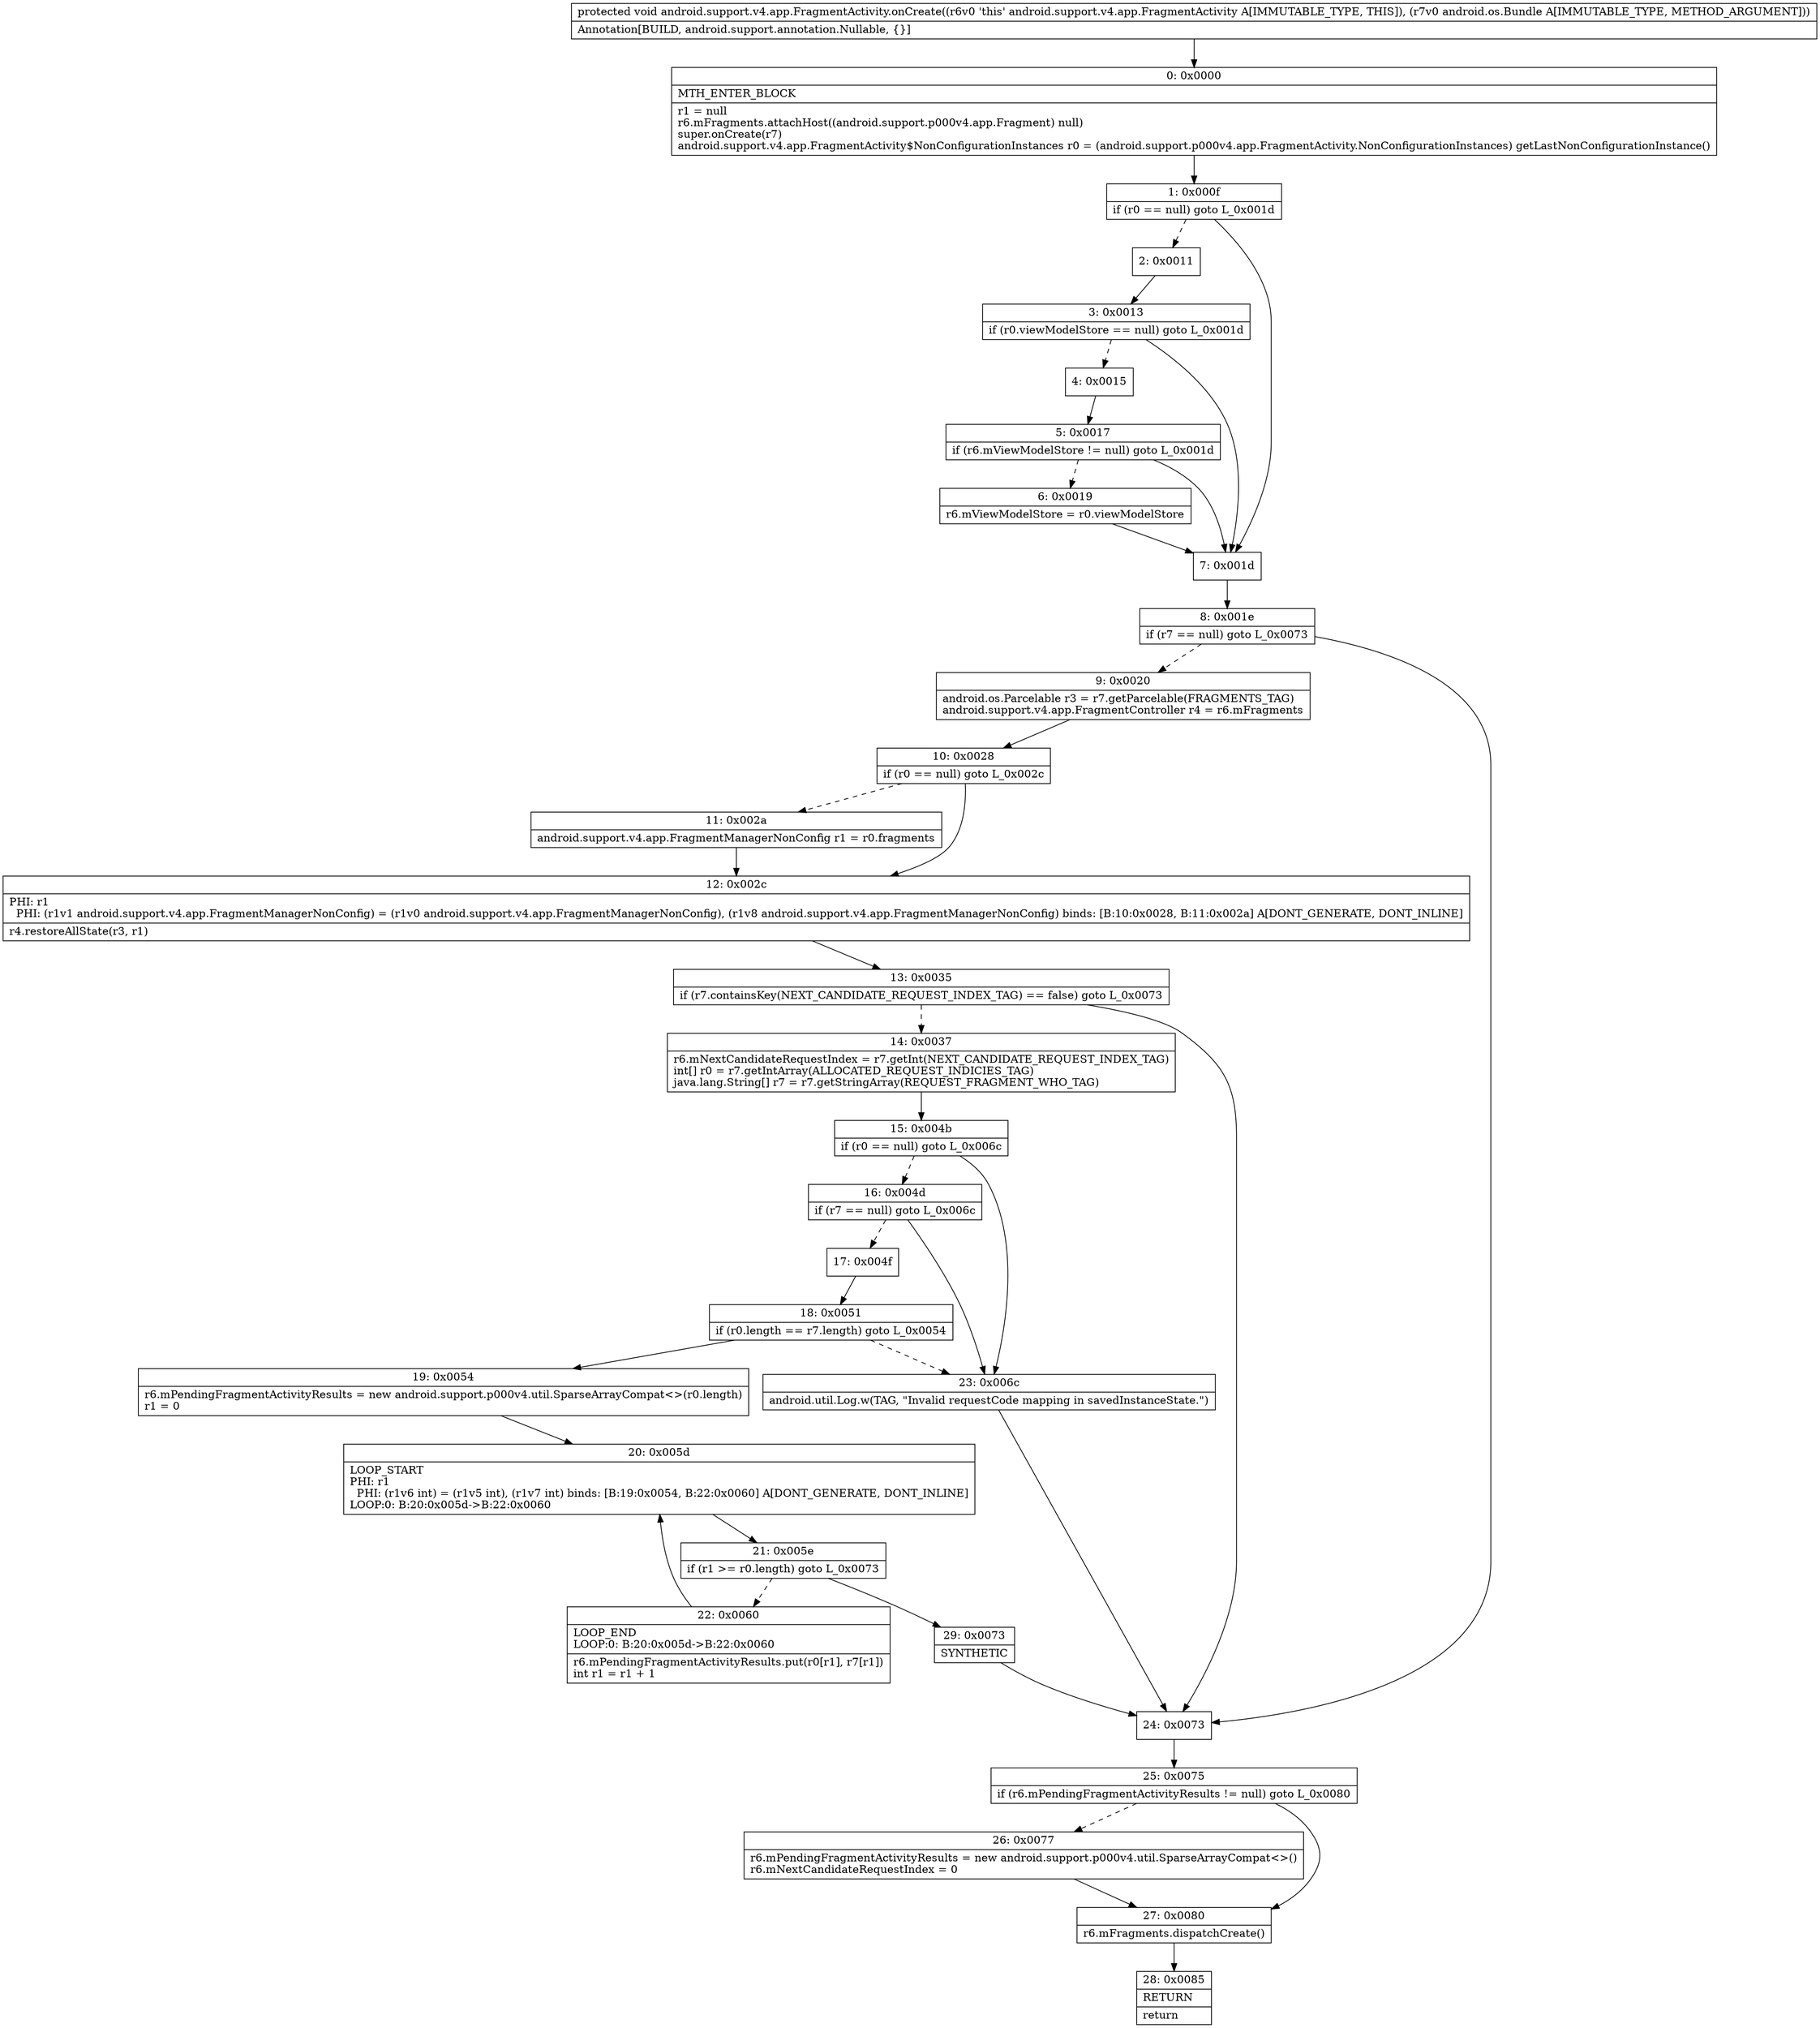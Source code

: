 digraph "CFG forandroid.support.v4.app.FragmentActivity.onCreate(Landroid\/os\/Bundle;)V" {
Node_0 [shape=record,label="{0\:\ 0x0000|MTH_ENTER_BLOCK\l|r1 = null\lr6.mFragments.attachHost((android.support.p000v4.app.Fragment) null)\lsuper.onCreate(r7)\landroid.support.v4.app.FragmentActivity$NonConfigurationInstances r0 = (android.support.p000v4.app.FragmentActivity.NonConfigurationInstances) getLastNonConfigurationInstance()\l}"];
Node_1 [shape=record,label="{1\:\ 0x000f|if (r0 == null) goto L_0x001d\l}"];
Node_2 [shape=record,label="{2\:\ 0x0011}"];
Node_3 [shape=record,label="{3\:\ 0x0013|if (r0.viewModelStore == null) goto L_0x001d\l}"];
Node_4 [shape=record,label="{4\:\ 0x0015}"];
Node_5 [shape=record,label="{5\:\ 0x0017|if (r6.mViewModelStore != null) goto L_0x001d\l}"];
Node_6 [shape=record,label="{6\:\ 0x0019|r6.mViewModelStore = r0.viewModelStore\l}"];
Node_7 [shape=record,label="{7\:\ 0x001d}"];
Node_8 [shape=record,label="{8\:\ 0x001e|if (r7 == null) goto L_0x0073\l}"];
Node_9 [shape=record,label="{9\:\ 0x0020|android.os.Parcelable r3 = r7.getParcelable(FRAGMENTS_TAG)\landroid.support.v4.app.FragmentController r4 = r6.mFragments\l}"];
Node_10 [shape=record,label="{10\:\ 0x0028|if (r0 == null) goto L_0x002c\l}"];
Node_11 [shape=record,label="{11\:\ 0x002a|android.support.v4.app.FragmentManagerNonConfig r1 = r0.fragments\l}"];
Node_12 [shape=record,label="{12\:\ 0x002c|PHI: r1 \l  PHI: (r1v1 android.support.v4.app.FragmentManagerNonConfig) = (r1v0 android.support.v4.app.FragmentManagerNonConfig), (r1v8 android.support.v4.app.FragmentManagerNonConfig) binds: [B:10:0x0028, B:11:0x002a] A[DONT_GENERATE, DONT_INLINE]\l|r4.restoreAllState(r3, r1)\l}"];
Node_13 [shape=record,label="{13\:\ 0x0035|if (r7.containsKey(NEXT_CANDIDATE_REQUEST_INDEX_TAG) == false) goto L_0x0073\l}"];
Node_14 [shape=record,label="{14\:\ 0x0037|r6.mNextCandidateRequestIndex = r7.getInt(NEXT_CANDIDATE_REQUEST_INDEX_TAG)\lint[] r0 = r7.getIntArray(ALLOCATED_REQUEST_INDICIES_TAG)\ljava.lang.String[] r7 = r7.getStringArray(REQUEST_FRAGMENT_WHO_TAG)\l}"];
Node_15 [shape=record,label="{15\:\ 0x004b|if (r0 == null) goto L_0x006c\l}"];
Node_16 [shape=record,label="{16\:\ 0x004d|if (r7 == null) goto L_0x006c\l}"];
Node_17 [shape=record,label="{17\:\ 0x004f}"];
Node_18 [shape=record,label="{18\:\ 0x0051|if (r0.length == r7.length) goto L_0x0054\l}"];
Node_19 [shape=record,label="{19\:\ 0x0054|r6.mPendingFragmentActivityResults = new android.support.p000v4.util.SparseArrayCompat\<\>(r0.length)\lr1 = 0\l}"];
Node_20 [shape=record,label="{20\:\ 0x005d|LOOP_START\lPHI: r1 \l  PHI: (r1v6 int) = (r1v5 int), (r1v7 int) binds: [B:19:0x0054, B:22:0x0060] A[DONT_GENERATE, DONT_INLINE]\lLOOP:0: B:20:0x005d\-\>B:22:0x0060\l}"];
Node_21 [shape=record,label="{21\:\ 0x005e|if (r1 \>= r0.length) goto L_0x0073\l}"];
Node_22 [shape=record,label="{22\:\ 0x0060|LOOP_END\lLOOP:0: B:20:0x005d\-\>B:22:0x0060\l|r6.mPendingFragmentActivityResults.put(r0[r1], r7[r1])\lint r1 = r1 + 1\l}"];
Node_23 [shape=record,label="{23\:\ 0x006c|android.util.Log.w(TAG, \"Invalid requestCode mapping in savedInstanceState.\")\l}"];
Node_24 [shape=record,label="{24\:\ 0x0073}"];
Node_25 [shape=record,label="{25\:\ 0x0075|if (r6.mPendingFragmentActivityResults != null) goto L_0x0080\l}"];
Node_26 [shape=record,label="{26\:\ 0x0077|r6.mPendingFragmentActivityResults = new android.support.p000v4.util.SparseArrayCompat\<\>()\lr6.mNextCandidateRequestIndex = 0\l}"];
Node_27 [shape=record,label="{27\:\ 0x0080|r6.mFragments.dispatchCreate()\l}"];
Node_28 [shape=record,label="{28\:\ 0x0085|RETURN\l|return\l}"];
Node_29 [shape=record,label="{29\:\ 0x0073|SYNTHETIC\l}"];
MethodNode[shape=record,label="{protected void android.support.v4.app.FragmentActivity.onCreate((r6v0 'this' android.support.v4.app.FragmentActivity A[IMMUTABLE_TYPE, THIS]), (r7v0 android.os.Bundle A[IMMUTABLE_TYPE, METHOD_ARGUMENT]))  | Annotation[BUILD, android.support.annotation.Nullable, \{\}]\l}"];
MethodNode -> Node_0;
Node_0 -> Node_1;
Node_1 -> Node_2[style=dashed];
Node_1 -> Node_7;
Node_2 -> Node_3;
Node_3 -> Node_4[style=dashed];
Node_3 -> Node_7;
Node_4 -> Node_5;
Node_5 -> Node_6[style=dashed];
Node_5 -> Node_7;
Node_6 -> Node_7;
Node_7 -> Node_8;
Node_8 -> Node_9[style=dashed];
Node_8 -> Node_24;
Node_9 -> Node_10;
Node_10 -> Node_11[style=dashed];
Node_10 -> Node_12;
Node_11 -> Node_12;
Node_12 -> Node_13;
Node_13 -> Node_14[style=dashed];
Node_13 -> Node_24;
Node_14 -> Node_15;
Node_15 -> Node_16[style=dashed];
Node_15 -> Node_23;
Node_16 -> Node_17[style=dashed];
Node_16 -> Node_23;
Node_17 -> Node_18;
Node_18 -> Node_19;
Node_18 -> Node_23[style=dashed];
Node_19 -> Node_20;
Node_20 -> Node_21;
Node_21 -> Node_22[style=dashed];
Node_21 -> Node_29;
Node_22 -> Node_20;
Node_23 -> Node_24;
Node_24 -> Node_25;
Node_25 -> Node_26[style=dashed];
Node_25 -> Node_27;
Node_26 -> Node_27;
Node_27 -> Node_28;
Node_29 -> Node_24;
}

